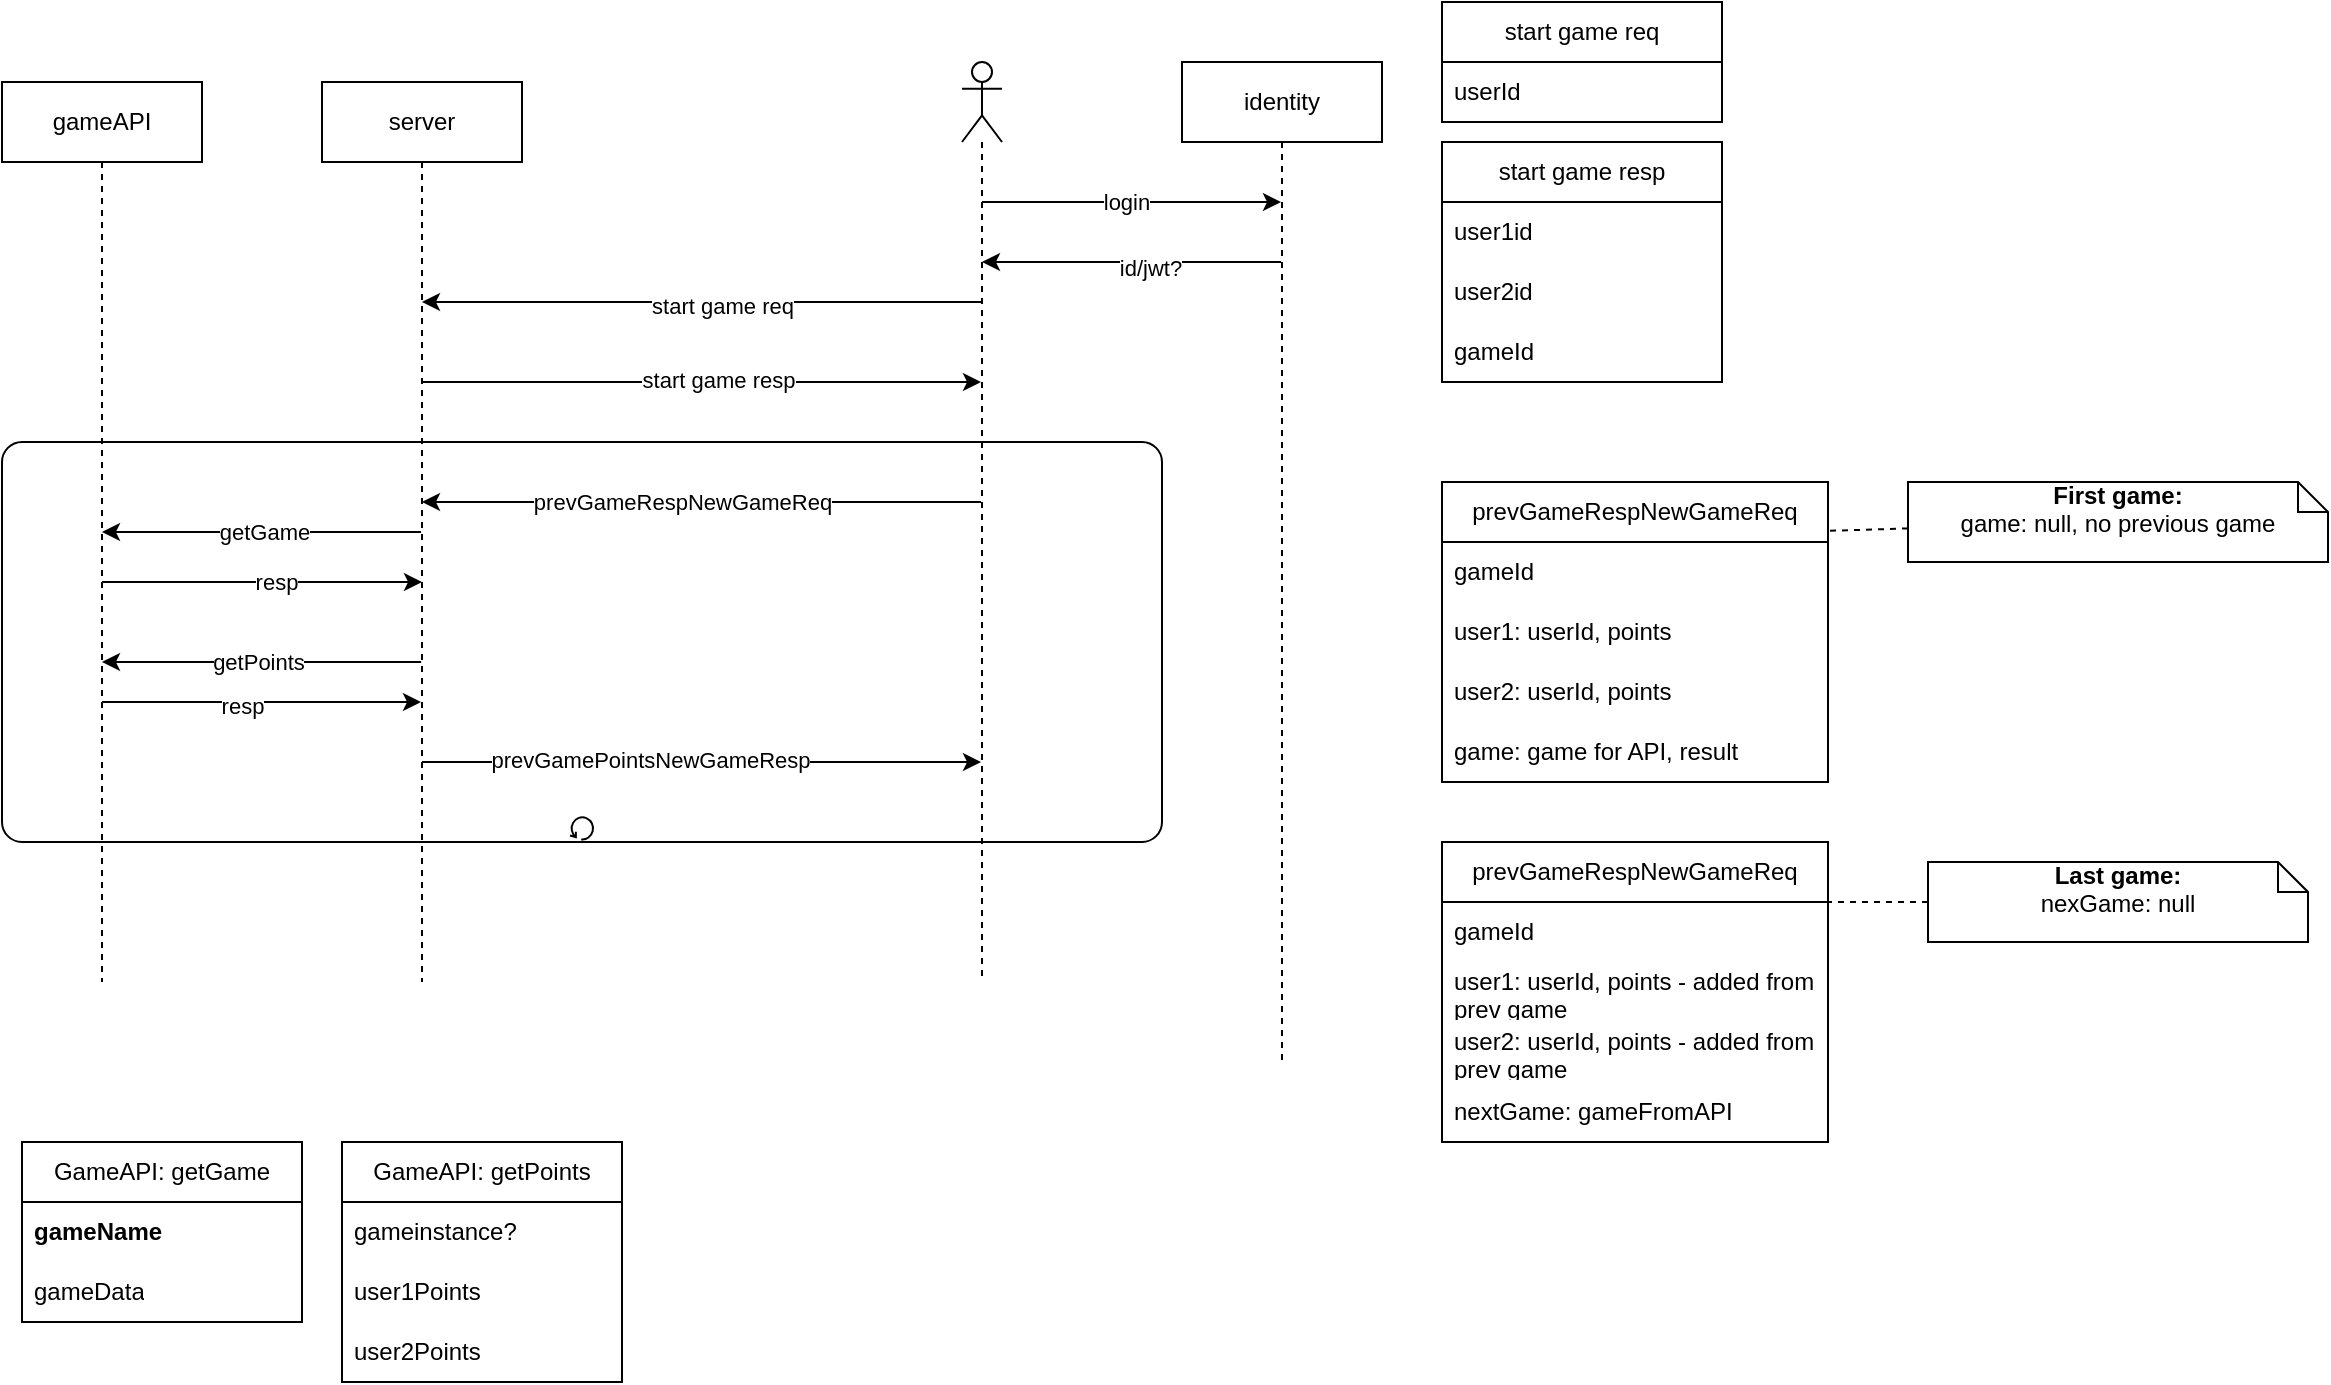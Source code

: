 <mxfile version="21.1.2" type="github">
  <diagram name="Page-1" id="d31sJ3qOl9ZliufpMC2P">
    <mxGraphModel dx="1366" dy="795" grid="1" gridSize="10" guides="1" tooltips="1" connect="1" arrows="1" fold="1" page="1" pageScale="1" pageWidth="827" pageHeight="1169" math="0" shadow="0">
      <root>
        <mxCell id="0" />
        <mxCell id="1" parent="0" />
        <mxCell id="Bbp6-vzB4W8oL8_7oagb-3" style="edgeStyle=elbowEdgeStyle;rounded=0;orthogonalLoop=1;jettySize=auto;html=1;elbow=vertical;curved=0;" edge="1" parent="1" source="Bbp6-vzB4W8oL8_7oagb-1" target="Bbp6-vzB4W8oL8_7oagb-2">
          <mxGeometry relative="1" as="geometry">
            <Array as="points">
              <mxPoint x="490" y="200" />
              <mxPoint x="440" y="160" />
            </Array>
          </mxGeometry>
        </mxCell>
        <mxCell id="Bbp6-vzB4W8oL8_7oagb-5" value="start game req" style="edgeLabel;html=1;align=center;verticalAlign=middle;resizable=0;points=[];" vertex="1" connectable="0" parent="Bbp6-vzB4W8oL8_7oagb-3">
          <mxGeometry x="-0.271" y="2" relative="1" as="geometry">
            <mxPoint x="-28" as="offset" />
          </mxGeometry>
        </mxCell>
        <mxCell id="Bbp6-vzB4W8oL8_7oagb-36" style="edgeStyle=elbowEdgeStyle;rounded=0;orthogonalLoop=1;jettySize=auto;html=1;elbow=vertical;curved=0;" edge="1" parent="1" source="Bbp6-vzB4W8oL8_7oagb-1" target="Bbp6-vzB4W8oL8_7oagb-2">
          <mxGeometry relative="1" as="geometry">
            <mxPoint x="430" y="510" as="sourcePoint" />
            <Array as="points">
              <mxPoint x="360" y="300" />
              <mxPoint x="430" y="340" />
            </Array>
          </mxGeometry>
        </mxCell>
        <mxCell id="Bbp6-vzB4W8oL8_7oagb-37" value="prevGameRespNewGameReq" style="edgeLabel;html=1;align=center;verticalAlign=middle;resizable=0;points=[];" vertex="1" connectable="0" parent="Bbp6-vzB4W8oL8_7oagb-36">
          <mxGeometry x="0.04" y="1" relative="1" as="geometry">
            <mxPoint x="-4" y="-1" as="offset" />
          </mxGeometry>
        </mxCell>
        <mxCell id="Bbp6-vzB4W8oL8_7oagb-69" style="edgeStyle=elbowEdgeStyle;rounded=0;orthogonalLoop=1;jettySize=auto;html=1;elbow=vertical;curved=0;" edge="1" parent="1" source="Bbp6-vzB4W8oL8_7oagb-1" target="Bbp6-vzB4W8oL8_7oagb-68">
          <mxGeometry relative="1" as="geometry">
            <Array as="points">
              <mxPoint x="640" y="150" />
              <mxPoint x="620" y="130" />
              <mxPoint x="660" y="210" />
            </Array>
          </mxGeometry>
        </mxCell>
        <mxCell id="Bbp6-vzB4W8oL8_7oagb-70" value="login" style="edgeLabel;html=1;align=center;verticalAlign=middle;resizable=0;points=[];" vertex="1" connectable="0" parent="Bbp6-vzB4W8oL8_7oagb-69">
          <mxGeometry x="-0.034" relative="1" as="geometry">
            <mxPoint as="offset" />
          </mxGeometry>
        </mxCell>
        <mxCell id="Bbp6-vzB4W8oL8_7oagb-1" value="" style="shape=umlLifeline;perimeter=lifelinePerimeter;whiteSpace=wrap;html=1;container=1;dropTarget=0;collapsible=0;recursiveResize=0;outlineConnect=0;portConstraint=eastwest;newEdgeStyle={&quot;edgeStyle&quot;:&quot;elbowEdgeStyle&quot;,&quot;elbow&quot;:&quot;vertical&quot;,&quot;curved&quot;:0,&quot;rounded&quot;:0};participant=umlActor;" vertex="1" parent="1">
          <mxGeometry x="540" y="80" width="20" height="460" as="geometry" />
        </mxCell>
        <mxCell id="Bbp6-vzB4W8oL8_7oagb-7" style="edgeStyle=elbowEdgeStyle;rounded=0;orthogonalLoop=1;jettySize=auto;html=1;elbow=vertical;curved=0;" edge="1" parent="1" source="Bbp6-vzB4W8oL8_7oagb-2" target="Bbp6-vzB4W8oL8_7oagb-1">
          <mxGeometry relative="1" as="geometry">
            <Array as="points">
              <mxPoint x="490" y="240" />
              <mxPoint x="340" y="280" />
            </Array>
          </mxGeometry>
        </mxCell>
        <mxCell id="Bbp6-vzB4W8oL8_7oagb-8" value="start game resp" style="edgeLabel;html=1;align=center;verticalAlign=middle;resizable=0;points=[];" vertex="1" connectable="0" parent="Bbp6-vzB4W8oL8_7oagb-7">
          <mxGeometry x="0.054" y="1" relative="1" as="geometry">
            <mxPoint as="offset" />
          </mxGeometry>
        </mxCell>
        <mxCell id="Bbp6-vzB4W8oL8_7oagb-38" style="edgeStyle=elbowEdgeStyle;rounded=0;orthogonalLoop=1;jettySize=auto;html=1;elbow=vertical;curved=0;" edge="1" parent="1" source="Bbp6-vzB4W8oL8_7oagb-2" target="Bbp6-vzB4W8oL8_7oagb-1">
          <mxGeometry relative="1" as="geometry">
            <Array as="points">
              <mxPoint x="490" y="430" />
              <mxPoint x="510" y="460" />
              <mxPoint x="490" y="440" />
              <mxPoint x="480" y="360" />
              <mxPoint x="490" y="450" />
              <mxPoint x="430" y="400" />
            </Array>
          </mxGeometry>
        </mxCell>
        <mxCell id="Bbp6-vzB4W8oL8_7oagb-39" value="prevGamePointsNewGameResp" style="edgeLabel;html=1;align=center;verticalAlign=middle;resizable=0;points=[];" vertex="1" connectable="0" parent="Bbp6-vzB4W8oL8_7oagb-38">
          <mxGeometry x="-0.183" y="1" relative="1" as="geometry">
            <mxPoint as="offset" />
          </mxGeometry>
        </mxCell>
        <mxCell id="Bbp6-vzB4W8oL8_7oagb-45" style="edgeStyle=elbowEdgeStyle;rounded=0;orthogonalLoop=1;jettySize=auto;html=1;elbow=vertical;curved=0;" edge="1" parent="1" source="Bbp6-vzB4W8oL8_7oagb-2" target="Bbp6-vzB4W8oL8_7oagb-44">
          <mxGeometry relative="1" as="geometry">
            <Array as="points">
              <mxPoint x="90" y="400" />
            </Array>
          </mxGeometry>
        </mxCell>
        <mxCell id="Bbp6-vzB4W8oL8_7oagb-46" value="getGame" style="edgeLabel;html=1;align=center;verticalAlign=middle;resizable=0;points=[];" vertex="1" connectable="0" parent="Bbp6-vzB4W8oL8_7oagb-45">
          <mxGeometry x="0.143" y="3" relative="1" as="geometry">
            <mxPoint x="12" y="-3" as="offset" />
          </mxGeometry>
        </mxCell>
        <mxCell id="Bbp6-vzB4W8oL8_7oagb-2" value="server" style="shape=umlLifeline;perimeter=lifelinePerimeter;whiteSpace=wrap;html=1;container=1;dropTarget=0;collapsible=0;recursiveResize=0;outlineConnect=0;portConstraint=eastwest;newEdgeStyle={&quot;edgeStyle&quot;:&quot;elbowEdgeStyle&quot;,&quot;elbow&quot;:&quot;vertical&quot;,&quot;curved&quot;:0,&quot;rounded&quot;:0};size=40;" vertex="1" parent="1">
          <mxGeometry x="220" y="90" width="100" height="450" as="geometry" />
        </mxCell>
        <mxCell id="Bbp6-vzB4W8oL8_7oagb-15" value="start game req" style="swimlane;fontStyle=0;childLayout=stackLayout;horizontal=1;startSize=30;horizontalStack=0;resizeParent=1;resizeParentMax=0;resizeLast=0;collapsible=1;marginBottom=0;whiteSpace=wrap;html=1;" vertex="1" parent="1">
          <mxGeometry x="780" y="50" width="140" height="60" as="geometry">
            <mxRectangle x="600" y="240" width="60" height="30" as="alternateBounds" />
          </mxGeometry>
        </mxCell>
        <mxCell id="Bbp6-vzB4W8oL8_7oagb-16" value="userId" style="text;strokeColor=none;fillColor=none;align=left;verticalAlign=middle;spacingLeft=4;spacingRight=4;overflow=hidden;points=[[0,0.5],[1,0.5]];portConstraint=eastwest;rotatable=0;whiteSpace=wrap;html=1;" vertex="1" parent="Bbp6-vzB4W8oL8_7oagb-15">
          <mxGeometry y="30" width="140" height="30" as="geometry" />
        </mxCell>
        <object label="start game resp" item="" id="Bbp6-vzB4W8oL8_7oagb-19">
          <mxCell style="swimlane;fontStyle=0;childLayout=stackLayout;horizontal=1;startSize=30;horizontalStack=0;resizeParent=1;resizeParentMax=0;resizeLast=0;collapsible=1;marginBottom=0;whiteSpace=wrap;html=1;" vertex="1" parent="1">
            <mxGeometry x="780" y="120" width="140" height="120" as="geometry">
              <mxRectangle x="600" y="120" width="120" height="30" as="alternateBounds" />
            </mxGeometry>
          </mxCell>
        </object>
        <mxCell id="Bbp6-vzB4W8oL8_7oagb-20" value="user1id" style="text;strokeColor=none;fillColor=none;align=left;verticalAlign=middle;spacingLeft=4;spacingRight=4;overflow=hidden;points=[[0,0.5],[1,0.5]];portConstraint=eastwest;rotatable=0;whiteSpace=wrap;html=1;" vertex="1" parent="Bbp6-vzB4W8oL8_7oagb-19">
          <mxGeometry y="30" width="140" height="30" as="geometry" />
        </mxCell>
        <mxCell id="Bbp6-vzB4W8oL8_7oagb-21" value="user2id" style="text;strokeColor=none;fillColor=none;align=left;verticalAlign=middle;spacingLeft=4;spacingRight=4;overflow=hidden;points=[[0,0.5],[1,0.5]];portConstraint=eastwest;rotatable=0;whiteSpace=wrap;html=1;" vertex="1" parent="Bbp6-vzB4W8oL8_7oagb-19">
          <mxGeometry y="60" width="140" height="30" as="geometry" />
        </mxCell>
        <mxCell id="Bbp6-vzB4W8oL8_7oagb-28" value="gameId" style="text;strokeColor=none;fillColor=none;align=left;verticalAlign=middle;spacingLeft=4;spacingRight=4;overflow=hidden;points=[[0,0.5],[1,0.5]];portConstraint=eastwest;rotatable=0;whiteSpace=wrap;html=1;" vertex="1" parent="Bbp6-vzB4W8oL8_7oagb-19">
          <mxGeometry y="90" width="140" height="30" as="geometry" />
        </mxCell>
        <mxCell id="Bbp6-vzB4W8oL8_7oagb-40" style="edgeStyle=elbowEdgeStyle;rounded=0;orthogonalLoop=1;jettySize=auto;html=1;elbow=vertical;curved=0;" edge="1" parent="1" target="Bbp6-vzB4W8oL8_7oagb-44">
          <mxGeometry relative="1" as="geometry">
            <mxPoint x="269.57" y="380" as="sourcePoint" />
            <mxPoint x="129.999" y="380" as="targetPoint" />
            <Array as="points" />
          </mxGeometry>
        </mxCell>
        <mxCell id="Bbp6-vzB4W8oL8_7oagb-41" value="getPoints" style="edgeLabel;html=1;align=center;verticalAlign=middle;resizable=0;points=[];" vertex="1" connectable="0" parent="Bbp6-vzB4W8oL8_7oagb-40">
          <mxGeometry x="0.158" y="-2" relative="1" as="geometry">
            <mxPoint x="11" y="2" as="offset" />
          </mxGeometry>
        </mxCell>
        <mxCell id="Bbp6-vzB4W8oL8_7oagb-42" style="edgeStyle=elbowEdgeStyle;rounded=0;orthogonalLoop=1;jettySize=auto;html=1;elbow=vertical;curved=0;" edge="1" parent="1" source="Bbp6-vzB4W8oL8_7oagb-44">
          <mxGeometry relative="1" as="geometry">
            <mxPoint x="130" y="340" as="sourcePoint" />
            <mxPoint x="270" y="340" as="targetPoint" />
            <Array as="points">
              <mxPoint x="200" y="340" />
            </Array>
          </mxGeometry>
        </mxCell>
        <mxCell id="Bbp6-vzB4W8oL8_7oagb-43" value="resp" style="edgeLabel;html=1;align=center;verticalAlign=middle;resizable=0;points=[];" vertex="1" connectable="0" parent="Bbp6-vzB4W8oL8_7oagb-42">
          <mxGeometry x="0.653" relative="1" as="geometry">
            <mxPoint x="-45" as="offset" />
          </mxGeometry>
        </mxCell>
        <mxCell id="Bbp6-vzB4W8oL8_7oagb-47" style="edgeStyle=elbowEdgeStyle;rounded=0;orthogonalLoop=1;jettySize=auto;html=1;elbow=vertical;curved=0;" edge="1" parent="1" source="Bbp6-vzB4W8oL8_7oagb-44" target="Bbp6-vzB4W8oL8_7oagb-2">
          <mxGeometry relative="1" as="geometry">
            <Array as="points">
              <mxPoint x="210" y="400" />
              <mxPoint x="220" y="410" />
              <mxPoint x="220" y="400" />
              <mxPoint x="170" y="420" />
            </Array>
          </mxGeometry>
        </mxCell>
        <mxCell id="Bbp6-vzB4W8oL8_7oagb-48" value="resp" style="edgeLabel;html=1;align=center;verticalAlign=middle;resizable=0;points=[];" vertex="1" connectable="0" parent="Bbp6-vzB4W8oL8_7oagb-47">
          <mxGeometry x="-0.126" y="-2" relative="1" as="geometry">
            <mxPoint as="offset" />
          </mxGeometry>
        </mxCell>
        <mxCell id="Bbp6-vzB4W8oL8_7oagb-44" value="gameAPI" style="shape=umlLifeline;perimeter=lifelinePerimeter;whiteSpace=wrap;html=1;container=1;dropTarget=0;collapsible=0;recursiveResize=0;outlineConnect=0;portConstraint=eastwest;newEdgeStyle={&quot;edgeStyle&quot;:&quot;elbowEdgeStyle&quot;,&quot;elbow&quot;:&quot;vertical&quot;,&quot;curved&quot;:0,&quot;rounded&quot;:0};size=40;" vertex="1" parent="1">
          <mxGeometry x="60" y="90" width="100" height="450" as="geometry" />
        </mxCell>
        <mxCell id="Bbp6-vzB4W8oL8_7oagb-49" value="&lt;div&gt;prevGameRespNewGameReq&lt;/div&gt;" style="swimlane;fontStyle=0;childLayout=stackLayout;horizontal=1;startSize=30;horizontalStack=0;resizeParent=1;resizeParentMax=0;resizeLast=0;collapsible=1;marginBottom=0;whiteSpace=wrap;html=1;" vertex="1" parent="1">
          <mxGeometry x="780" y="290" width="193" height="150" as="geometry" />
        </mxCell>
        <mxCell id="Bbp6-vzB4W8oL8_7oagb-50" value="gameId" style="text;strokeColor=none;fillColor=none;align=left;verticalAlign=middle;spacingLeft=4;spacingRight=4;overflow=hidden;points=[[0,0.5],[1,0.5]];portConstraint=eastwest;rotatable=0;whiteSpace=wrap;html=1;" vertex="1" parent="Bbp6-vzB4W8oL8_7oagb-49">
          <mxGeometry y="30" width="193" height="30" as="geometry" />
        </mxCell>
        <mxCell id="Bbp6-vzB4W8oL8_7oagb-51" value="user1: userId, points" style="text;strokeColor=none;fillColor=none;align=left;verticalAlign=middle;spacingLeft=4;spacingRight=4;overflow=hidden;points=[[0,0.5],[1,0.5]];portConstraint=eastwest;rotatable=0;whiteSpace=wrap;html=1;" vertex="1" parent="Bbp6-vzB4W8oL8_7oagb-49">
          <mxGeometry y="60" width="193" height="30" as="geometry" />
        </mxCell>
        <mxCell id="Bbp6-vzB4W8oL8_7oagb-52" value="user2: userId, points" style="text;strokeColor=none;fillColor=none;align=left;verticalAlign=middle;spacingLeft=4;spacingRight=4;overflow=hidden;points=[[0,0.5],[1,0.5]];portConstraint=eastwest;rotatable=0;whiteSpace=wrap;html=1;" vertex="1" parent="Bbp6-vzB4W8oL8_7oagb-49">
          <mxGeometry y="90" width="193" height="30" as="geometry" />
        </mxCell>
        <mxCell id="Bbp6-vzB4W8oL8_7oagb-53" value="game: game for API, result" style="text;strokeColor=none;fillColor=none;align=left;verticalAlign=middle;spacingLeft=4;spacingRight=4;overflow=hidden;points=[[0,0.5],[1,0.5]];portConstraint=eastwest;rotatable=0;whiteSpace=wrap;html=1;" vertex="1" parent="Bbp6-vzB4W8oL8_7oagb-49">
          <mxGeometry y="120" width="193" height="30" as="geometry" />
        </mxCell>
        <mxCell id="Bbp6-vzB4W8oL8_7oagb-56" value="" style="points=[[0.25,0,0],[0.5,0,0],[0.75,0,0],[1,0.25,0],[1,0.5,0],[1,0.75,0],[0.75,1,0],[0.5,1,0],[0.25,1,0],[0,0.75,0],[0,0.5,0],[0,0.25,0]];shape=mxgraph.bpmn.task;whiteSpace=wrap;rectStyle=rounded;size=10;html=1;container=1;expand=0;collapsible=0;taskMarker=abstract;isLoopStandard=1;fillColor=none;" vertex="1" parent="1">
          <mxGeometry x="60" y="270" width="580" height="200" as="geometry" />
        </mxCell>
        <mxCell id="Bbp6-vzB4W8oL8_7oagb-57" value="&lt;div&gt;prevGameRespNewGameReq&lt;/div&gt;" style="swimlane;fontStyle=0;childLayout=stackLayout;horizontal=1;startSize=30;horizontalStack=0;resizeParent=1;resizeParentMax=0;resizeLast=0;collapsible=1;marginBottom=0;whiteSpace=wrap;html=1;" vertex="1" parent="1">
          <mxGeometry x="780" y="470" width="193" height="150" as="geometry" />
        </mxCell>
        <mxCell id="Bbp6-vzB4W8oL8_7oagb-58" value="gameId" style="text;strokeColor=none;fillColor=none;align=left;verticalAlign=middle;spacingLeft=4;spacingRight=4;overflow=hidden;points=[[0,0.5],[1,0.5]];portConstraint=eastwest;rotatable=0;whiteSpace=wrap;html=1;" vertex="1" parent="Bbp6-vzB4W8oL8_7oagb-57">
          <mxGeometry y="30" width="193" height="30" as="geometry" />
        </mxCell>
        <mxCell id="Bbp6-vzB4W8oL8_7oagb-59" value="user1: userId, points - added from prev game" style="text;strokeColor=none;fillColor=none;align=left;verticalAlign=middle;spacingLeft=4;spacingRight=4;overflow=hidden;points=[[0,0.5],[1,0.5]];portConstraint=eastwest;rotatable=0;whiteSpace=wrap;html=1;" vertex="1" parent="Bbp6-vzB4W8oL8_7oagb-57">
          <mxGeometry y="60" width="193" height="30" as="geometry" />
        </mxCell>
        <mxCell id="Bbp6-vzB4W8oL8_7oagb-60" value="user2: userId, points - added from prev game" style="text;strokeColor=none;fillColor=none;align=left;verticalAlign=middle;spacingLeft=4;spacingRight=4;overflow=hidden;points=[[0,0.5],[1,0.5]];portConstraint=eastwest;rotatable=0;whiteSpace=wrap;html=1;" vertex="1" parent="Bbp6-vzB4W8oL8_7oagb-57">
          <mxGeometry y="90" width="193" height="30" as="geometry" />
        </mxCell>
        <mxCell id="Bbp6-vzB4W8oL8_7oagb-61" value="nextGame: gameFromAPI" style="text;strokeColor=none;fillColor=none;align=left;verticalAlign=middle;spacingLeft=4;spacingRight=4;overflow=hidden;points=[[0,0.5],[1,0.5]];portConstraint=eastwest;rotatable=0;whiteSpace=wrap;html=1;" vertex="1" parent="Bbp6-vzB4W8oL8_7oagb-57">
          <mxGeometry y="120" width="193" height="30" as="geometry" />
        </mxCell>
        <mxCell id="Bbp6-vzB4W8oL8_7oagb-62" value="&lt;div&gt;&lt;b&gt;First game: &lt;/b&gt;&lt;br&gt;&lt;/div&gt;&lt;div&gt;game: null, no previous game&lt;br&gt;&lt;/div&gt;" style="shape=note;size=15;spacingLeft=5;html=1;overflow=fill;whiteSpace=wrap;" vertex="1" parent="1">
          <mxGeometry x="1013" y="290" width="210" height="40" as="geometry" />
        </mxCell>
        <mxCell id="Bbp6-vzB4W8oL8_7oagb-64" value="" style="rounded=0;endArrow=none;dashed=1;html=1;entryX=0.997;entryY=0.163;entryDx=0;entryDy=0;entryPerimeter=0;" edge="1" source="Bbp6-vzB4W8oL8_7oagb-62" target="Bbp6-vzB4W8oL8_7oagb-49" parent="1">
          <mxGeometry relative="1" as="geometry">
            <mxPoint x="1054" y="380" as="targetPoint" />
          </mxGeometry>
        </mxCell>
        <mxCell id="Bbp6-vzB4W8oL8_7oagb-65" value="&lt;div&gt;&lt;b&gt;Last game:&lt;/b&gt;&lt;/div&gt;&lt;div&gt;nexGame: null&lt;br&gt;&lt;/div&gt;" style="shape=note;size=15;spacingLeft=5;html=1;overflow=fill;whiteSpace=wrap;" vertex="1" parent="1">
          <mxGeometry x="1023" y="480" width="190" height="40" as="geometry" />
        </mxCell>
        <mxCell id="Bbp6-vzB4W8oL8_7oagb-67" value="" style="rounded=0;endArrow=none;dashed=1;html=1;" edge="1" source="Bbp6-vzB4W8oL8_7oagb-65" parent="1">
          <mxGeometry relative="1" as="geometry">
            <mxPoint x="973" y="500" as="targetPoint" />
            <Array as="points">
              <mxPoint x="973" y="500" />
            </Array>
          </mxGeometry>
        </mxCell>
        <mxCell id="Bbp6-vzB4W8oL8_7oagb-71" style="edgeStyle=elbowEdgeStyle;rounded=0;orthogonalLoop=1;jettySize=auto;html=1;elbow=vertical;curved=0;" edge="1" parent="1" source="Bbp6-vzB4W8oL8_7oagb-68" target="Bbp6-vzB4W8oL8_7oagb-1">
          <mxGeometry relative="1" as="geometry">
            <Array as="points">
              <mxPoint x="630" y="180" />
              <mxPoint x="670" y="160" />
            </Array>
          </mxGeometry>
        </mxCell>
        <mxCell id="Bbp6-vzB4W8oL8_7oagb-72" value="id/jwt?" style="edgeLabel;html=1;align=center;verticalAlign=middle;resizable=0;points=[];" vertex="1" connectable="0" parent="Bbp6-vzB4W8oL8_7oagb-71">
          <mxGeometry x="-0.123" y="3" relative="1" as="geometry">
            <mxPoint as="offset" />
          </mxGeometry>
        </mxCell>
        <mxCell id="Bbp6-vzB4W8oL8_7oagb-68" value="identity" style="shape=umlLifeline;perimeter=lifelinePerimeter;whiteSpace=wrap;html=1;container=1;dropTarget=0;collapsible=0;recursiveResize=0;outlineConnect=0;portConstraint=eastwest;newEdgeStyle={&quot;edgeStyle&quot;:&quot;elbowEdgeStyle&quot;,&quot;elbow&quot;:&quot;vertical&quot;,&quot;curved&quot;:0,&quot;rounded&quot;:0};" vertex="1" parent="1">
          <mxGeometry x="650" y="80" width="100" height="500" as="geometry" />
        </mxCell>
        <mxCell id="Bbp6-vzB4W8oL8_7oagb-73" value="GameAPI: getGame" style="swimlane;fontStyle=0;childLayout=stackLayout;horizontal=1;startSize=30;horizontalStack=0;resizeParent=1;resizeParentMax=0;resizeLast=0;collapsible=1;marginBottom=0;whiteSpace=wrap;html=1;" vertex="1" parent="1">
          <mxGeometry x="70" y="620" width="140" height="90" as="geometry" />
        </mxCell>
        <mxCell id="Bbp6-vzB4W8oL8_7oagb-74" value="&lt;b&gt;gameName&lt;/b&gt;" style="text;strokeColor=none;fillColor=none;align=left;verticalAlign=middle;spacingLeft=4;spacingRight=4;overflow=hidden;points=[[0,0.5],[1,0.5]];portConstraint=eastwest;rotatable=0;whiteSpace=wrap;html=1;" vertex="1" parent="Bbp6-vzB4W8oL8_7oagb-73">
          <mxGeometry y="30" width="140" height="30" as="geometry" />
        </mxCell>
        <mxCell id="Bbp6-vzB4W8oL8_7oagb-75" value="gameData" style="text;strokeColor=none;fillColor=none;align=left;verticalAlign=middle;spacingLeft=4;spacingRight=4;overflow=hidden;points=[[0,0.5],[1,0.5]];portConstraint=eastwest;rotatable=0;whiteSpace=wrap;html=1;" vertex="1" parent="Bbp6-vzB4W8oL8_7oagb-73">
          <mxGeometry y="60" width="140" height="30" as="geometry" />
        </mxCell>
        <mxCell id="Bbp6-vzB4W8oL8_7oagb-77" value="GameAPI: getPoints" style="swimlane;fontStyle=0;childLayout=stackLayout;horizontal=1;startSize=30;horizontalStack=0;resizeParent=1;resizeParentMax=0;resizeLast=0;collapsible=1;marginBottom=0;whiteSpace=wrap;html=1;" vertex="1" parent="1">
          <mxGeometry x="230" y="620" width="140" height="120" as="geometry" />
        </mxCell>
        <mxCell id="Bbp6-vzB4W8oL8_7oagb-78" value="gameinstance?" style="text;strokeColor=none;fillColor=none;align=left;verticalAlign=middle;spacingLeft=4;spacingRight=4;overflow=hidden;points=[[0,0.5],[1,0.5]];portConstraint=eastwest;rotatable=0;whiteSpace=wrap;html=1;" vertex="1" parent="Bbp6-vzB4W8oL8_7oagb-77">
          <mxGeometry y="30" width="140" height="30" as="geometry" />
        </mxCell>
        <mxCell id="Bbp6-vzB4W8oL8_7oagb-79" value="user1Points" style="text;strokeColor=none;fillColor=none;align=left;verticalAlign=middle;spacingLeft=4;spacingRight=4;overflow=hidden;points=[[0,0.5],[1,0.5]];portConstraint=eastwest;rotatable=0;whiteSpace=wrap;html=1;" vertex="1" parent="Bbp6-vzB4W8oL8_7oagb-77">
          <mxGeometry y="60" width="140" height="30" as="geometry" />
        </mxCell>
        <mxCell id="Bbp6-vzB4W8oL8_7oagb-80" value="user2Points" style="text;strokeColor=none;fillColor=none;align=left;verticalAlign=middle;spacingLeft=4;spacingRight=4;overflow=hidden;points=[[0,0.5],[1,0.5]];portConstraint=eastwest;rotatable=0;whiteSpace=wrap;html=1;" vertex="1" parent="Bbp6-vzB4W8oL8_7oagb-77">
          <mxGeometry y="90" width="140" height="30" as="geometry" />
        </mxCell>
      </root>
    </mxGraphModel>
  </diagram>
</mxfile>
